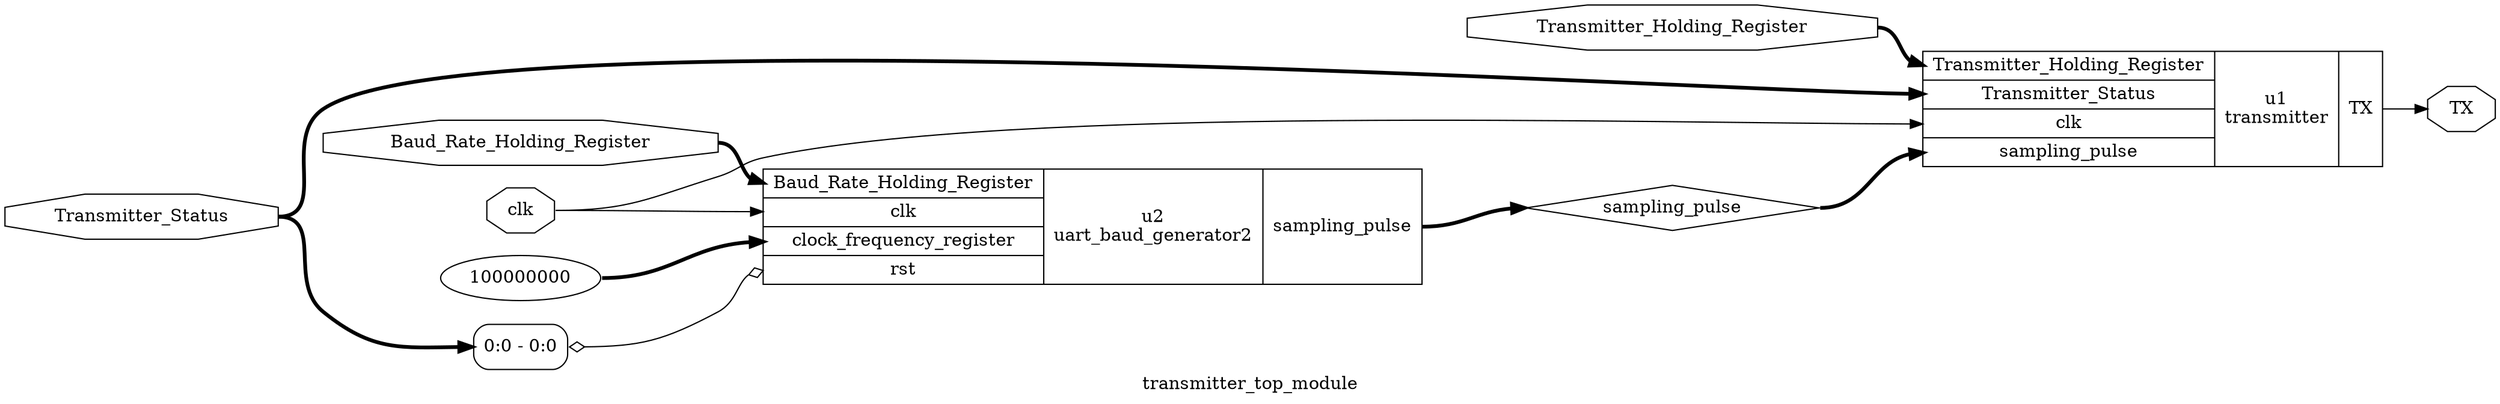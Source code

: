 digraph "transmitter_top_module" {
label="transmitter_top_module";
rankdir="LR";
remincross=true;
n1 [ shape=diamond, label="sampling_pulse", color="black", fontcolor="black" ];
n2 [ shape=octagon, label="TX", color="black", fontcolor="black" ];
n3 [ shape=octagon, label="Transmitter_Status", color="black", fontcolor="black" ];
n4 [ shape=octagon, label="Transmitter_Holding_Register", color="black", fontcolor="black" ];
n5 [ shape=octagon, label="Baud_Rate_Holding_Register", color="black", fontcolor="black" ];
n6 [ shape=octagon, label="clk", color="black", fontcolor="black" ];
v0 [ label="100000000" ];
c9 [ shape=record, label="{{<p5> Baud_Rate_Holding_Register|<p6> clk|<p7> clock_frequency_register|<p8> rst}|u2\nuart_baud_generator2|{<p1> sampling_pulse}}" ];
x1 [ shape=record, style=rounded, label="<s0> 0:0 - 0:0 " ];
x1:e -> c9:p8:w [arrowhead=odiamond, arrowtail=odiamond, dir=both, color="black", label=""];
c10 [ shape=record, label="{{<p4> Transmitter_Holding_Register|<p3> Transmitter_Status|<p6> clk|<p1> sampling_pulse}|u1\ntransmitter|{<p2> TX}}" ];
c9:p1:e -> n1:w [color="black", style="setlinewidth(3)", label=""];
n1:e -> c10:p1:w [color="black", style="setlinewidth(3)", label=""];
c10:p2:e -> n2:w [color="black", label=""];
n3:e -> c10:p3:w [color="black", style="setlinewidth(3)", label=""];
n3:e -> x1:s0:w [color="black", style="setlinewidth(3)", label=""];
n4:e -> c10:p4:w [color="black", style="setlinewidth(3)", label=""];
n5:e -> c9:p5:w [color="black", style="setlinewidth(3)", label=""];
n6:e -> c10:p6:w [color="black", label=""];
n6:e -> c9:p6:w [color="black", label=""];
v0:e -> c9:p7:w [color="black", style="setlinewidth(3)", label=""];
}
